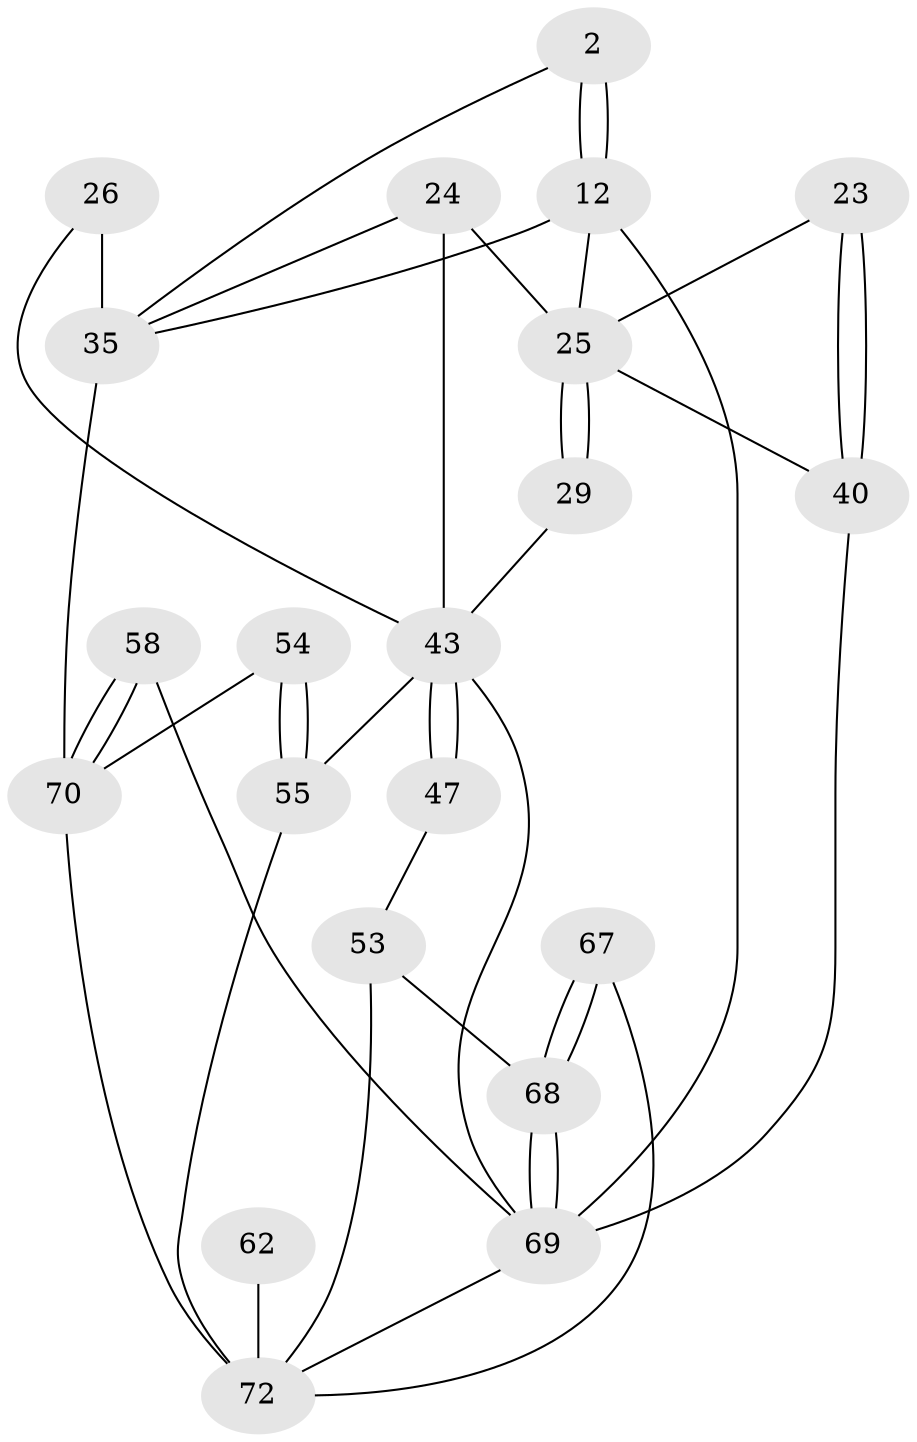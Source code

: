 // original degree distribution, {3: 0.05555555555555555, 4: 0.18055555555555555, 6: 0.20833333333333334, 5: 0.5555555555555556}
// Generated by graph-tools (version 1.1) at 2025/06/03/04/25 22:06:45]
// undirected, 21 vertices, 42 edges
graph export_dot {
graph [start="1"]
  node [color=gray90,style=filled];
  2 [pos="+0+0"];
  12 [pos="+0+0",super="+6"];
  23 [pos="+0+0.48600312863031764"];
  24 [pos="+0.283522102009565+0.3906186424009477",super="+18"];
  25 [pos="+0.23461643217870315+0.3957151589235069",super="+21+22"];
  26 [pos="+0.6059474068073084+0.35019386568447",super="+10"];
  29 [pos="+0.17442490258244653+0.5225562331626562"];
  35 [pos="+1+0.5348024223212915",super="+7+33"];
  40 [pos="+0+0.5617996129343017",super="+19+20"];
  43 [pos="+0.0346783712298195+0.7131199499492022",super="+34+31"];
  47 [pos="+0.13524307120681622+0.7463791233136259",super="+46"];
  53 [pos="+0.20186619969869354+0.781870148398971",super="+52"];
  54 [pos="+0.7015915890690635+0.7764756122029879",super="+38"];
  55 [pos="+0.6677189887241665+0.8077762057703797",super="+48+45+39"];
  58 [pos="+1+1"];
  62 [pos="+0.5185037368652129+0.8650720409936627"];
  67 [pos="+0.281859498842402+1",super="+64"];
  68 [pos="+0.2704642418844751+1",super="+63"];
  69 [pos="+0.24736455368013466+1",super="+44+57"];
  70 [pos="+0.8263600434434251+0.8913007874197398",super="+60+59+56"];
  72 [pos="+0.6197035722149+1",super="+71+61+66+65"];
  2 -- 12 [weight=2];
  2 -- 12;
  2 -- 35;
  12 -- 25;
  12 -- 35;
  12 -- 69 [weight=2];
  23 -- 40 [weight=2];
  23 -- 40;
  23 -- 25;
  24 -- 25 [weight=2];
  24 -- 43 [weight=2];
  24 -- 35 [weight=2];
  25 -- 29 [weight=2];
  25 -- 29;
  25 -- 40;
  26 -- 43;
  26 -- 35 [weight=3];
  29 -- 43;
  35 -- 70 [weight=3];
  40 -- 69;
  43 -- 47 [weight=2];
  43 -- 47;
  43 -- 55 [weight=2];
  43 -- 69;
  47 -- 53 [weight=2];
  53 -- 68;
  53 -- 72;
  54 -- 55 [weight=2];
  54 -- 55;
  54 -- 70 [weight=2];
  55 -- 72 [weight=2];
  58 -- 70 [weight=2];
  58 -- 70;
  58 -- 69;
  62 -- 72 [weight=3];
  67 -- 68 [weight=2];
  67 -- 68;
  67 -- 72;
  68 -- 69;
  68 -- 69;
  69 -- 72;
  70 -- 72;
}
